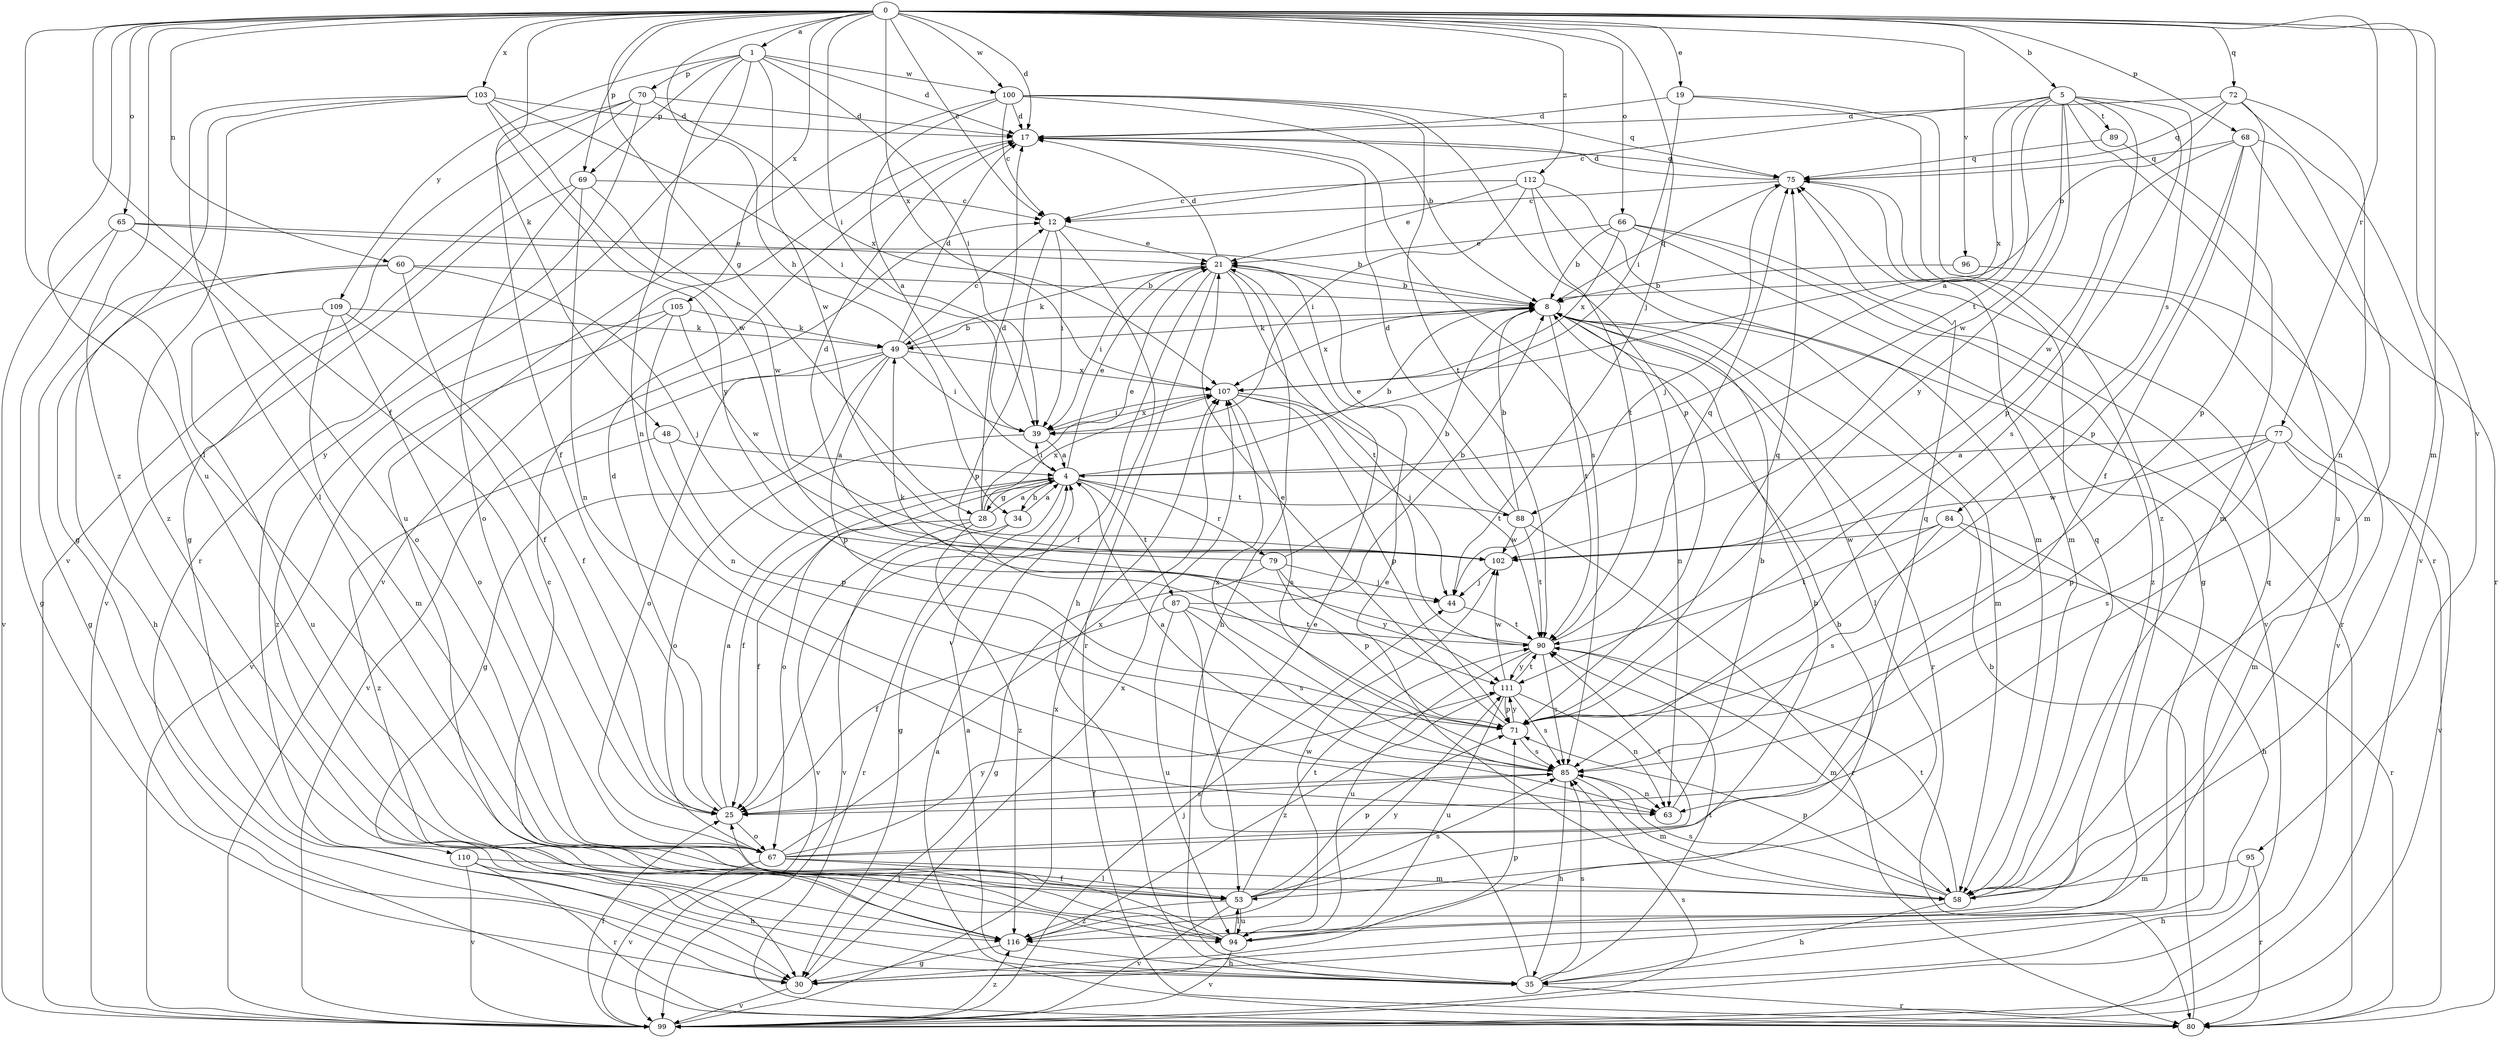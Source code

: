 strict digraph  {
0;
1;
4;
5;
8;
12;
17;
19;
21;
25;
28;
30;
34;
35;
39;
44;
48;
49;
53;
58;
60;
63;
65;
66;
67;
68;
69;
70;
71;
72;
75;
77;
79;
80;
84;
85;
87;
88;
89;
90;
94;
95;
96;
99;
100;
102;
103;
105;
107;
109;
110;
111;
112;
116;
0 -> 1  [label=a];
0 -> 5  [label=b];
0 -> 12  [label=c];
0 -> 17  [label=d];
0 -> 19  [label=e];
0 -> 25  [label=f];
0 -> 28  [label=g];
0 -> 34  [label=h];
0 -> 39  [label=i];
0 -> 44  [label=j];
0 -> 48  [label=k];
0 -> 53  [label=l];
0 -> 58  [label=m];
0 -> 60  [label=n];
0 -> 65  [label=o];
0 -> 66  [label=o];
0 -> 68  [label=p];
0 -> 69  [label=p];
0 -> 72  [label=q];
0 -> 77  [label=r];
0 -> 94  [label=u];
0 -> 95  [label=v];
0 -> 96  [label=v];
0 -> 100  [label=w];
0 -> 103  [label=x];
0 -> 105  [label=x];
0 -> 107  [label=x];
0 -> 112  [label=z];
0 -> 116  [label=z];
1 -> 17  [label=d];
1 -> 39  [label=i];
1 -> 63  [label=n];
1 -> 69  [label=p];
1 -> 70  [label=p];
1 -> 100  [label=w];
1 -> 102  [label=w];
1 -> 109  [label=y];
1 -> 110  [label=y];
4 -> 8  [label=b];
4 -> 21  [label=e];
4 -> 25  [label=f];
4 -> 28  [label=g];
4 -> 30  [label=g];
4 -> 34  [label=h];
4 -> 39  [label=i];
4 -> 67  [label=o];
4 -> 79  [label=r];
4 -> 87  [label=t];
4 -> 88  [label=t];
5 -> 4  [label=a];
5 -> 12  [label=c];
5 -> 71  [label=p];
5 -> 84  [label=s];
5 -> 85  [label=s];
5 -> 88  [label=t];
5 -> 89  [label=t];
5 -> 94  [label=u];
5 -> 102  [label=w];
5 -> 107  [label=x];
5 -> 111  [label=y];
8 -> 49  [label=k];
8 -> 53  [label=l];
8 -> 58  [label=m];
8 -> 63  [label=n];
8 -> 75  [label=q];
8 -> 80  [label=r];
8 -> 90  [label=t];
8 -> 107  [label=x];
12 -> 21  [label=e];
12 -> 35  [label=h];
12 -> 39  [label=i];
12 -> 71  [label=p];
17 -> 75  [label=q];
17 -> 85  [label=s];
17 -> 99  [label=v];
19 -> 17  [label=d];
19 -> 39  [label=i];
19 -> 80  [label=r];
19 -> 116  [label=z];
21 -> 8  [label=b];
21 -> 17  [label=d];
21 -> 25  [label=f];
21 -> 35  [label=h];
21 -> 39  [label=i];
21 -> 49  [label=k];
21 -> 80  [label=r];
21 -> 90  [label=t];
25 -> 4  [label=a];
25 -> 17  [label=d];
25 -> 67  [label=o];
25 -> 85  [label=s];
28 -> 4  [label=a];
28 -> 17  [label=d];
28 -> 21  [label=e];
28 -> 25  [label=f];
28 -> 99  [label=v];
28 -> 107  [label=x];
28 -> 116  [label=z];
30 -> 71  [label=p];
30 -> 75  [label=q];
30 -> 99  [label=v];
30 -> 107  [label=x];
34 -> 4  [label=a];
34 -> 80  [label=r];
34 -> 99  [label=v];
35 -> 4  [label=a];
35 -> 21  [label=e];
35 -> 80  [label=r];
35 -> 85  [label=s];
35 -> 90  [label=t];
39 -> 4  [label=a];
39 -> 67  [label=o];
39 -> 107  [label=x];
44 -> 90  [label=t];
48 -> 4  [label=a];
48 -> 71  [label=p];
48 -> 116  [label=z];
49 -> 8  [label=b];
49 -> 12  [label=c];
49 -> 17  [label=d];
49 -> 30  [label=g];
49 -> 39  [label=i];
49 -> 67  [label=o];
49 -> 71  [label=p];
49 -> 99  [label=v];
49 -> 107  [label=x];
53 -> 8  [label=b];
53 -> 71  [label=p];
53 -> 85  [label=s];
53 -> 90  [label=t];
53 -> 94  [label=u];
53 -> 99  [label=v];
53 -> 116  [label=z];
58 -> 21  [label=e];
58 -> 35  [label=h];
58 -> 71  [label=p];
58 -> 75  [label=q];
58 -> 85  [label=s];
58 -> 90  [label=t];
60 -> 8  [label=b];
60 -> 25  [label=f];
60 -> 30  [label=g];
60 -> 35  [label=h];
60 -> 44  [label=j];
63 -> 8  [label=b];
65 -> 8  [label=b];
65 -> 21  [label=e];
65 -> 30  [label=g];
65 -> 67  [label=o];
65 -> 99  [label=v];
66 -> 8  [label=b];
66 -> 21  [label=e];
66 -> 80  [label=r];
66 -> 99  [label=v];
66 -> 107  [label=x];
66 -> 116  [label=z];
67 -> 53  [label=l];
67 -> 58  [label=m];
67 -> 75  [label=q];
67 -> 90  [label=t];
67 -> 99  [label=v];
67 -> 107  [label=x];
67 -> 111  [label=y];
68 -> 25  [label=f];
68 -> 58  [label=m];
68 -> 71  [label=p];
68 -> 75  [label=q];
68 -> 80  [label=r];
68 -> 102  [label=w];
69 -> 12  [label=c];
69 -> 63  [label=n];
69 -> 67  [label=o];
69 -> 99  [label=v];
69 -> 102  [label=w];
70 -> 17  [label=d];
70 -> 25  [label=f];
70 -> 30  [label=g];
70 -> 80  [label=r];
70 -> 99  [label=v];
70 -> 107  [label=x];
71 -> 21  [label=e];
71 -> 75  [label=q];
71 -> 85  [label=s];
71 -> 111  [label=y];
72 -> 8  [label=b];
72 -> 17  [label=d];
72 -> 63  [label=n];
72 -> 71  [label=p];
72 -> 75  [label=q];
72 -> 99  [label=v];
75 -> 12  [label=c];
75 -> 17  [label=d];
75 -> 44  [label=j];
75 -> 58  [label=m];
77 -> 4  [label=a];
77 -> 58  [label=m];
77 -> 71  [label=p];
77 -> 85  [label=s];
77 -> 99  [label=v];
77 -> 102  [label=w];
79 -> 8  [label=b];
79 -> 17  [label=d];
79 -> 30  [label=g];
79 -> 44  [label=j];
79 -> 71  [label=p];
79 -> 111  [label=y];
80 -> 4  [label=a];
80 -> 8  [label=b];
84 -> 35  [label=h];
84 -> 80  [label=r];
84 -> 85  [label=s];
84 -> 90  [label=t];
84 -> 102  [label=w];
85 -> 4  [label=a];
85 -> 25  [label=f];
85 -> 35  [label=h];
85 -> 58  [label=m];
85 -> 63  [label=n];
85 -> 107  [label=x];
87 -> 8  [label=b];
87 -> 25  [label=f];
87 -> 53  [label=l];
87 -> 85  [label=s];
87 -> 90  [label=t];
87 -> 94  [label=u];
88 -> 8  [label=b];
88 -> 17  [label=d];
88 -> 21  [label=e];
88 -> 80  [label=r];
88 -> 90  [label=t];
88 -> 102  [label=w];
89 -> 58  [label=m];
89 -> 75  [label=q];
90 -> 49  [label=k];
90 -> 58  [label=m];
90 -> 75  [label=q];
90 -> 85  [label=s];
90 -> 94  [label=u];
90 -> 111  [label=y];
94 -> 8  [label=b];
94 -> 12  [label=c];
94 -> 25  [label=f];
94 -> 53  [label=l];
94 -> 99  [label=v];
94 -> 102  [label=w];
95 -> 35  [label=h];
95 -> 58  [label=m];
95 -> 80  [label=r];
96 -> 8  [label=b];
96 -> 99  [label=v];
99 -> 25  [label=f];
99 -> 44  [label=j];
99 -> 85  [label=s];
99 -> 107  [label=x];
99 -> 116  [label=z];
100 -> 4  [label=a];
100 -> 8  [label=b];
100 -> 12  [label=c];
100 -> 17  [label=d];
100 -> 71  [label=p];
100 -> 75  [label=q];
100 -> 90  [label=t];
100 -> 94  [label=u];
102 -> 44  [label=j];
103 -> 17  [label=d];
103 -> 30  [label=g];
103 -> 39  [label=i];
103 -> 53  [label=l];
103 -> 102  [label=w];
103 -> 111  [label=y];
103 -> 116  [label=z];
105 -> 49  [label=k];
105 -> 63  [label=n];
105 -> 99  [label=v];
105 -> 102  [label=w];
105 -> 116  [label=z];
107 -> 39  [label=i];
107 -> 44  [label=j];
107 -> 71  [label=p];
107 -> 85  [label=s];
107 -> 90  [label=t];
109 -> 25  [label=f];
109 -> 49  [label=k];
109 -> 58  [label=m];
109 -> 67  [label=o];
109 -> 94  [label=u];
110 -> 35  [label=h];
110 -> 53  [label=l];
110 -> 80  [label=r];
110 -> 99  [label=v];
111 -> 63  [label=n];
111 -> 71  [label=p];
111 -> 85  [label=s];
111 -> 90  [label=t];
111 -> 94  [label=u];
111 -> 102  [label=w];
111 -> 116  [label=z];
112 -> 12  [label=c];
112 -> 21  [label=e];
112 -> 30  [label=g];
112 -> 39  [label=i];
112 -> 58  [label=m];
112 -> 90  [label=t];
116 -> 30  [label=g];
116 -> 35  [label=h];
116 -> 111  [label=y];
}

